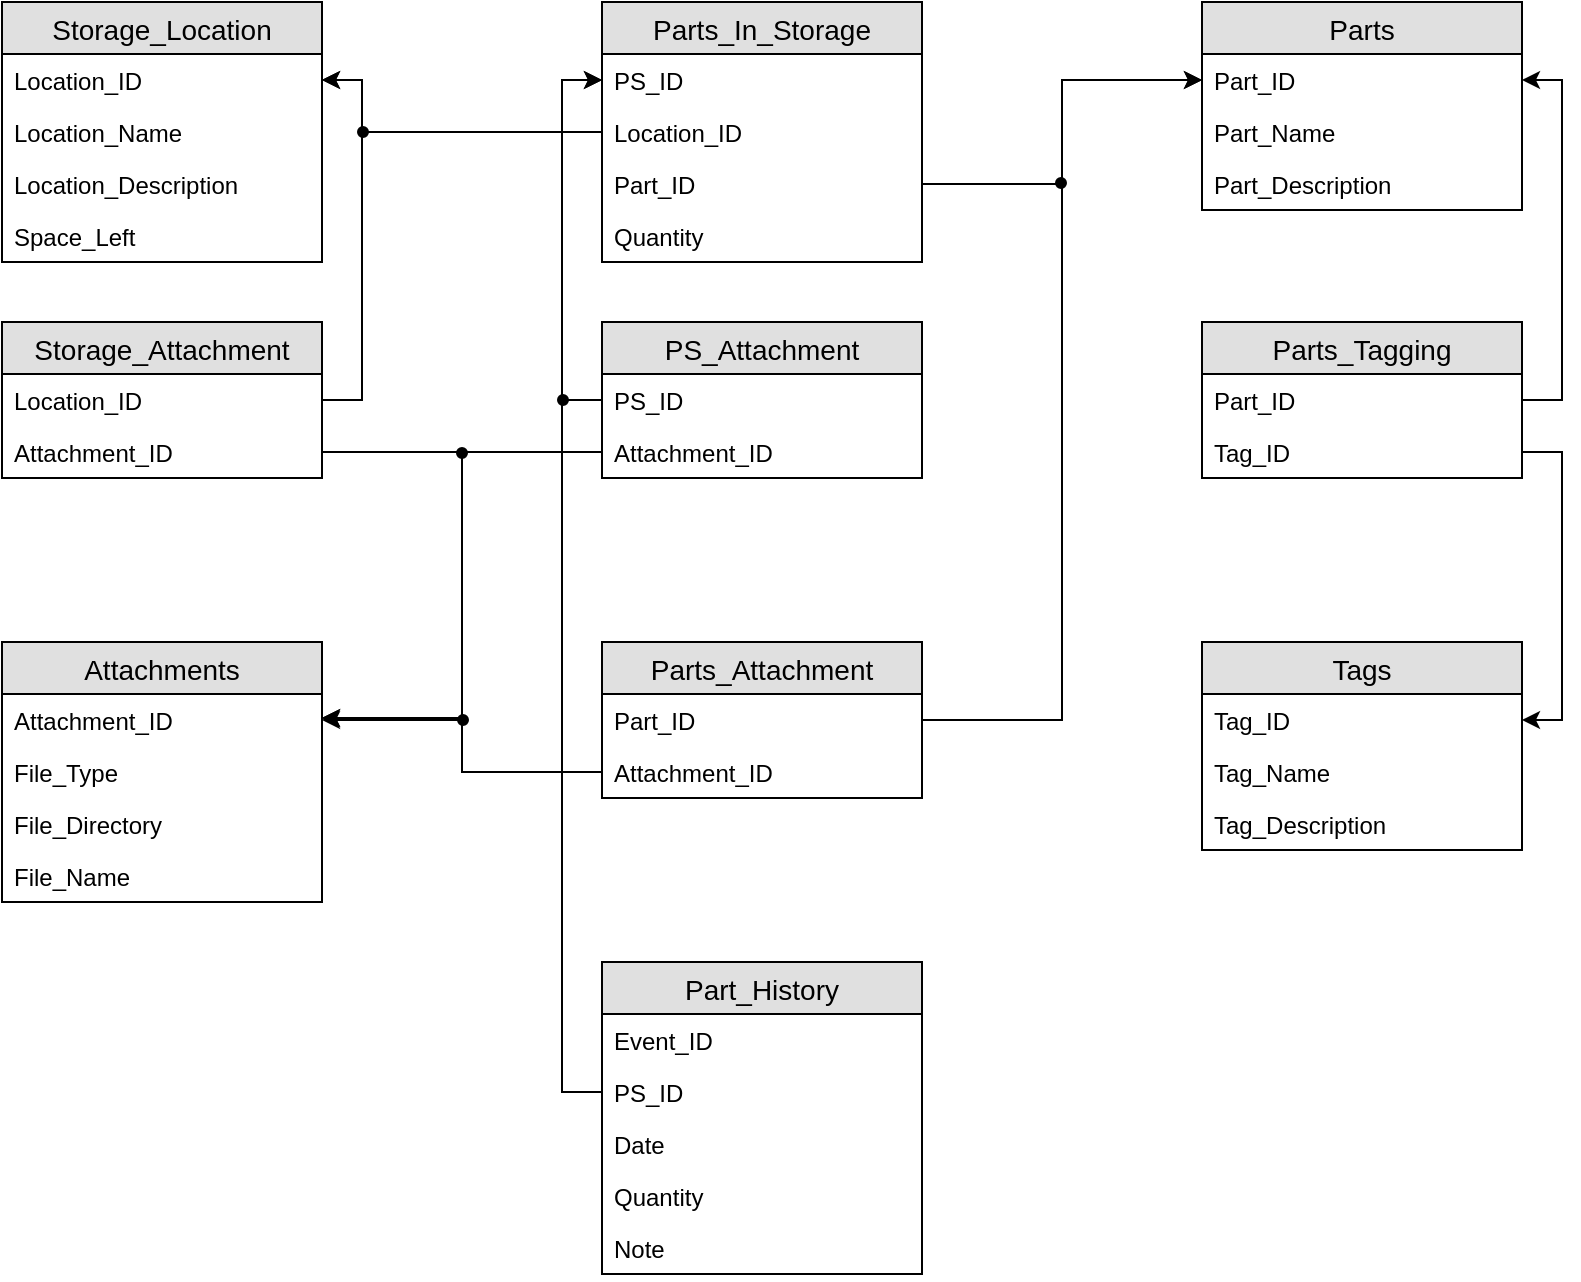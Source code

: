 <mxfile version="12.1.3" pages="1"><diagram id="gED4FX7zM7DmrtxsFxwt" name="Page-1"><mxGraphModel dx="1072" dy="737" grid="1" gridSize="10" guides="1" tooltips="1" connect="1" arrows="1" fold="1" page="1" pageScale="1" pageWidth="827" pageHeight="1169" background="none" math="0" shadow="0"><root><mxCell id="0"/><mxCell id="1" parent="0"/><mxCell id="FDHmgccu0LX4HHSl3Zi_-1" value="Parts" style="swimlane;fontStyle=0;childLayout=stackLayout;horizontal=1;startSize=26;fillColor=#e0e0e0;horizontalStack=0;resizeParent=1;resizeParentMax=0;resizeLast=0;collapsible=1;marginBottom=0;swimlaneFillColor=#ffffff;align=center;fontSize=14;" vertex="1" parent="1"><mxGeometry x="640" y="320" width="160" height="104" as="geometry"><mxRectangle x="250" y="300" width="70" height="26" as="alternateBounds"/></mxGeometry></mxCell><mxCell id="FDHmgccu0LX4HHSl3Zi_-2" value="Part_ID" style="text;strokeColor=none;fillColor=none;spacingLeft=4;spacingRight=4;overflow=hidden;rotatable=0;points=[[0,0.5],[1,0.5]];portConstraint=eastwest;fontSize=12;" vertex="1" parent="FDHmgccu0LX4HHSl3Zi_-1"><mxGeometry y="26" width="160" height="26" as="geometry"/></mxCell><mxCell id="FDHmgccu0LX4HHSl3Zi_-3" value="Part_Name" style="text;strokeColor=none;fillColor=none;spacingLeft=4;spacingRight=4;overflow=hidden;rotatable=0;points=[[0,0.5],[1,0.5]];portConstraint=eastwest;fontSize=12;" vertex="1" parent="FDHmgccu0LX4HHSl3Zi_-1"><mxGeometry y="52" width="160" height="26" as="geometry"/></mxCell><mxCell id="FDHmgccu0LX4HHSl3Zi_-4" value="Part_Description" style="text;strokeColor=none;fillColor=none;spacingLeft=4;spacingRight=4;overflow=hidden;rotatable=0;points=[[0,0.5],[1,0.5]];portConstraint=eastwest;fontSize=12;" vertex="1" parent="FDHmgccu0LX4HHSl3Zi_-1"><mxGeometry y="78" width="160" height="26" as="geometry"/></mxCell><mxCell id="FDHmgccu0LX4HHSl3Zi_-5" value="Storage_Location" style="swimlane;fontStyle=0;childLayout=stackLayout;horizontal=1;startSize=26;fillColor=#e0e0e0;horizontalStack=0;resizeParent=1;resizeParentMax=0;resizeLast=0;collapsible=1;marginBottom=0;swimlaneFillColor=#ffffff;align=center;fontSize=14;" vertex="1" parent="1"><mxGeometry x="40" y="320" width="160" height="130" as="geometry"/></mxCell><mxCell id="FDHmgccu0LX4HHSl3Zi_-6" value="Location_ID" style="text;strokeColor=none;fillColor=none;spacingLeft=4;spacingRight=4;overflow=hidden;rotatable=0;points=[[0,0.5],[1,0.5]];portConstraint=eastwest;fontSize=12;" vertex="1" parent="FDHmgccu0LX4HHSl3Zi_-5"><mxGeometry y="26" width="160" height="26" as="geometry"/></mxCell><mxCell id="FDHmgccu0LX4HHSl3Zi_-7" value="Location_Name" style="text;strokeColor=none;fillColor=none;spacingLeft=4;spacingRight=4;overflow=hidden;rotatable=0;points=[[0,0.5],[1,0.5]];portConstraint=eastwest;fontSize=12;" vertex="1" parent="FDHmgccu0LX4HHSl3Zi_-5"><mxGeometry y="52" width="160" height="26" as="geometry"/></mxCell><mxCell id="FDHmgccu0LX4HHSl3Zi_-8" value="Location_Description" style="text;strokeColor=none;fillColor=none;spacingLeft=4;spacingRight=4;overflow=hidden;rotatable=0;points=[[0,0.5],[1,0.5]];portConstraint=eastwest;fontSize=12;" vertex="1" parent="FDHmgccu0LX4HHSl3Zi_-5"><mxGeometry y="78" width="160" height="26" as="geometry"/></mxCell><mxCell id="FDHmgccu0LX4HHSl3Zi_-90" value="Space_Left" style="text;strokeColor=none;fillColor=none;spacingLeft=4;spacingRight=4;overflow=hidden;rotatable=0;points=[[0,0.5],[1,0.5]];portConstraint=eastwest;fontSize=12;" vertex="1" parent="FDHmgccu0LX4HHSl3Zi_-5"><mxGeometry y="104" width="160" height="26" as="geometry"/></mxCell><mxCell id="FDHmgccu0LX4HHSl3Zi_-9" value="Tags" style="swimlane;fontStyle=0;childLayout=stackLayout;horizontal=1;startSize=26;fillColor=#e0e0e0;horizontalStack=0;resizeParent=1;resizeParentMax=0;resizeLast=0;collapsible=1;marginBottom=0;swimlaneFillColor=#ffffff;align=center;fontSize=14;" vertex="1" parent="1"><mxGeometry x="640" y="640" width="160" height="104" as="geometry"/></mxCell><mxCell id="FDHmgccu0LX4HHSl3Zi_-10" value="Tag_ID" style="text;strokeColor=none;fillColor=none;spacingLeft=4;spacingRight=4;overflow=hidden;rotatable=0;points=[[0,0.5],[1,0.5]];portConstraint=eastwest;fontSize=12;" vertex="1" parent="FDHmgccu0LX4HHSl3Zi_-9"><mxGeometry y="26" width="160" height="26" as="geometry"/></mxCell><mxCell id="FDHmgccu0LX4HHSl3Zi_-11" value="Tag_Name" style="text;strokeColor=none;fillColor=none;spacingLeft=4;spacingRight=4;overflow=hidden;rotatable=0;points=[[0,0.5],[1,0.5]];portConstraint=eastwest;fontSize=12;" vertex="1" parent="FDHmgccu0LX4HHSl3Zi_-9"><mxGeometry y="52" width="160" height="26" as="geometry"/></mxCell><mxCell id="FDHmgccu0LX4HHSl3Zi_-12" value="Tag_Description" style="text;strokeColor=none;fillColor=none;spacingLeft=4;spacingRight=4;overflow=hidden;rotatable=0;points=[[0,0.5],[1,0.5]];portConstraint=eastwest;fontSize=12;" vertex="1" parent="FDHmgccu0LX4HHSl3Zi_-9"><mxGeometry y="78" width="160" height="26" as="geometry"/></mxCell><mxCell id="FDHmgccu0LX4HHSl3Zi_-13" value="Parts_Tagging" style="swimlane;fontStyle=0;childLayout=stackLayout;horizontal=1;startSize=26;fillColor=#e0e0e0;horizontalStack=0;resizeParent=1;resizeParentMax=0;resizeLast=0;collapsible=1;marginBottom=0;swimlaneFillColor=#ffffff;align=center;fontSize=14;" vertex="1" parent="1"><mxGeometry x="640" y="480" width="160" height="78" as="geometry"/></mxCell><mxCell id="FDHmgccu0LX4HHSl3Zi_-14" value="Part_ID" style="text;strokeColor=none;fillColor=none;spacingLeft=4;spacingRight=4;overflow=hidden;rotatable=0;points=[[0,0.5],[1,0.5]];portConstraint=eastwest;fontSize=12;" vertex="1" parent="FDHmgccu0LX4HHSl3Zi_-13"><mxGeometry y="26" width="160" height="26" as="geometry"/></mxCell><mxCell id="FDHmgccu0LX4HHSl3Zi_-15" value="Tag_ID" style="text;strokeColor=none;fillColor=none;spacingLeft=4;spacingRight=4;overflow=hidden;rotatable=0;points=[[0,0.5],[1,0.5]];portConstraint=eastwest;fontSize=12;" vertex="1" parent="FDHmgccu0LX4HHSl3Zi_-13"><mxGeometry y="52" width="160" height="26" as="geometry"/></mxCell><mxCell id="FDHmgccu0LX4HHSl3Zi_-21" value="Parts_In_Storage" style="swimlane;fontStyle=0;childLayout=stackLayout;horizontal=1;startSize=26;fillColor=#e0e0e0;horizontalStack=0;resizeParent=1;resizeParentMax=0;resizeLast=0;collapsible=1;marginBottom=0;swimlaneFillColor=#ffffff;align=center;fontSize=14;" vertex="1" parent="1"><mxGeometry x="340" y="320" width="160" height="130" as="geometry"/></mxCell><mxCell id="FDHmgccu0LX4HHSl3Zi_-65" value="PS_ID" style="text;strokeColor=none;fillColor=none;spacingLeft=4;spacingRight=4;overflow=hidden;rotatable=0;points=[[0,0.5],[1,0.5]];portConstraint=eastwest;fontSize=12;" vertex="1" parent="FDHmgccu0LX4HHSl3Zi_-21"><mxGeometry y="26" width="160" height="26" as="geometry"/></mxCell><mxCell id="FDHmgccu0LX4HHSl3Zi_-22" value="Location_ID" style="text;strokeColor=none;fillColor=none;spacingLeft=4;spacingRight=4;overflow=hidden;rotatable=0;points=[[0,0.5],[1,0.5]];portConstraint=eastwest;fontSize=12;" vertex="1" parent="FDHmgccu0LX4HHSl3Zi_-21"><mxGeometry y="52" width="160" height="26" as="geometry"/></mxCell><mxCell id="FDHmgccu0LX4HHSl3Zi_-23" value="Part_ID" style="text;strokeColor=none;fillColor=none;spacingLeft=4;spacingRight=4;overflow=hidden;rotatable=0;points=[[0,0.5],[1,0.5]];portConstraint=eastwest;fontSize=12;" vertex="1" parent="FDHmgccu0LX4HHSl3Zi_-21"><mxGeometry y="78" width="160" height="26" as="geometry"/></mxCell><mxCell id="FDHmgccu0LX4HHSl3Zi_-24" value="Quantity" style="text;strokeColor=none;fillColor=none;spacingLeft=4;spacingRight=4;overflow=hidden;rotatable=0;points=[[0,0.5],[1,0.5]];portConstraint=eastwest;fontSize=12;" vertex="1" parent="FDHmgccu0LX4HHSl3Zi_-21"><mxGeometry y="104" width="160" height="26" as="geometry"/></mxCell><mxCell id="FDHmgccu0LX4HHSl3Zi_-26" value="Attachments" style="swimlane;fontStyle=0;childLayout=stackLayout;horizontal=1;startSize=26;fillColor=#e0e0e0;horizontalStack=0;resizeParent=1;resizeParentMax=0;resizeLast=0;collapsible=1;marginBottom=0;swimlaneFillColor=#ffffff;align=center;fontSize=14;" vertex="1" parent="1"><mxGeometry x="40" y="640" width="160" height="130" as="geometry"/></mxCell><mxCell id="FDHmgccu0LX4HHSl3Zi_-27" value="Attachment_ID" style="text;strokeColor=none;fillColor=none;spacingLeft=4;spacingRight=4;overflow=hidden;rotatable=0;points=[[0,0.5],[1,0.5]];portConstraint=eastwest;fontSize=12;" vertex="1" parent="FDHmgccu0LX4HHSl3Zi_-26"><mxGeometry y="26" width="160" height="26" as="geometry"/></mxCell><object label="File_Type" id="FDHmgccu0LX4HHSl3Zi_-30"><mxCell style="text;strokeColor=none;fillColor=none;spacingLeft=4;spacingRight=4;overflow=hidden;rotatable=0;points=[[0,0.5],[1,0.5]];portConstraint=eastwest;fontSize=12;" vertex="1" parent="FDHmgccu0LX4HHSl3Zi_-26"><mxGeometry y="52" width="160" height="26" as="geometry"/></mxCell></object><mxCell id="FDHmgccu0LX4HHSl3Zi_-28" value="File_Directory" style="text;strokeColor=none;fillColor=none;spacingLeft=4;spacingRight=4;overflow=hidden;rotatable=0;points=[[0,0.5],[1,0.5]];portConstraint=eastwest;fontSize=12;" vertex="1" parent="FDHmgccu0LX4HHSl3Zi_-26"><mxGeometry y="78" width="160" height="26" as="geometry"/></mxCell><object label="File_Name" id="FDHmgccu0LX4HHSl3Zi_-29"><mxCell style="text;strokeColor=none;fillColor=none;spacingLeft=4;spacingRight=4;overflow=hidden;rotatable=0;points=[[0,0.5],[1,0.5]];portConstraint=eastwest;fontSize=12;" vertex="1" parent="FDHmgccu0LX4HHSl3Zi_-26"><mxGeometry y="104" width="160" height="26" as="geometry"/></mxCell></object><mxCell id="FDHmgccu0LX4HHSl3Zi_-31" value="Parts_Attachment" style="swimlane;fontStyle=0;childLayout=stackLayout;horizontal=1;startSize=26;fillColor=#e0e0e0;horizontalStack=0;resizeParent=1;resizeParentMax=0;resizeLast=0;collapsible=1;marginBottom=0;swimlaneFillColor=#ffffff;align=center;fontSize=14;" vertex="1" parent="1"><mxGeometry x="340" y="640" width="160" height="78" as="geometry"/></mxCell><mxCell id="FDHmgccu0LX4HHSl3Zi_-32" value="Part_ID" style="text;strokeColor=none;fillColor=none;spacingLeft=4;spacingRight=4;overflow=hidden;rotatable=0;points=[[0,0.5],[1,0.5]];portConstraint=eastwest;fontSize=12;" vertex="1" parent="FDHmgccu0LX4HHSl3Zi_-31"><mxGeometry y="26" width="160" height="26" as="geometry"/></mxCell><mxCell id="FDHmgccu0LX4HHSl3Zi_-33" value="Attachment_ID" style="text;strokeColor=none;fillColor=none;spacingLeft=4;spacingRight=4;overflow=hidden;rotatable=0;points=[[0,0.5],[1,0.5]];portConstraint=eastwest;fontSize=12;" vertex="1" parent="FDHmgccu0LX4HHSl3Zi_-31"><mxGeometry y="52" width="160" height="26" as="geometry"/></mxCell><mxCell id="FDHmgccu0LX4HHSl3Zi_-37" value="Storage_Attachment" style="swimlane;fontStyle=0;childLayout=stackLayout;horizontal=1;startSize=26;fillColor=#e0e0e0;horizontalStack=0;resizeParent=1;resizeParentMax=0;resizeLast=0;collapsible=1;marginBottom=0;swimlaneFillColor=#ffffff;align=center;fontSize=14;" vertex="1" parent="1"><mxGeometry x="40" y="480" width="160" height="78" as="geometry"/></mxCell><mxCell id="FDHmgccu0LX4HHSl3Zi_-38" value="Location_ID" style="text;strokeColor=none;fillColor=none;spacingLeft=4;spacingRight=4;overflow=hidden;rotatable=0;points=[[0,0.5],[1,0.5]];portConstraint=eastwest;fontSize=12;" vertex="1" parent="FDHmgccu0LX4HHSl3Zi_-37"><mxGeometry y="26" width="160" height="26" as="geometry"/></mxCell><mxCell id="FDHmgccu0LX4HHSl3Zi_-39" value="Attachment_ID" style="text;strokeColor=none;fillColor=none;spacingLeft=4;spacingRight=4;overflow=hidden;rotatable=0;points=[[0,0.5],[1,0.5]];portConstraint=eastwest;fontSize=12;" vertex="1" parent="FDHmgccu0LX4HHSl3Zi_-37"><mxGeometry y="52" width="160" height="26" as="geometry"/></mxCell><mxCell id="FDHmgccu0LX4HHSl3Zi_-41" style="edgeStyle=orthogonalEdgeStyle;rounded=0;orthogonalLoop=1;jettySize=auto;html=1;exitX=1;exitY=0.5;exitDx=0;exitDy=0;" edge="1" parent="1" source="FDHmgccu0LX4HHSl3Zi_-38" target="FDHmgccu0LX4HHSl3Zi_-6"><mxGeometry relative="1" as="geometry"/></mxCell><mxCell id="FDHmgccu0LX4HHSl3Zi_-42" style="edgeStyle=orthogonalEdgeStyle;rounded=0;orthogonalLoop=1;jettySize=auto;html=1;exitX=0;exitY=0.5;exitDx=0;exitDy=0;" edge="1" parent="1" source="FDHmgccu0LX4HHSl3Zi_-22" target="FDHmgccu0LX4HHSl3Zi_-6"><mxGeometry relative="1" as="geometry"><Array as="points"><mxPoint x="220" y="385"/><mxPoint x="220" y="359"/></Array></mxGeometry></mxCell><mxCell id="FDHmgccu0LX4HHSl3Zi_-52" style="edgeStyle=orthogonalEdgeStyle;rounded=0;comic=0;orthogonalLoop=1;jettySize=auto;html=1;exitX=1;exitY=0.5;exitDx=0;exitDy=0;shadow=0;strokeColor=#000000;" edge="1" parent="1" source="FDHmgccu0LX4HHSl3Zi_-39" target="FDHmgccu0LX4HHSl3Zi_-27"><mxGeometry relative="1" as="geometry"><Array as="points"><mxPoint x="270" y="545"/><mxPoint x="270" y="678"/></Array></mxGeometry></mxCell><mxCell id="FDHmgccu0LX4HHSl3Zi_-55" style="edgeStyle=orthogonalEdgeStyle;rounded=0;comic=0;orthogonalLoop=1;jettySize=auto;html=1;exitX=1;exitY=0.5;exitDx=0;exitDy=0;shadow=0;strokeColor=#000000;fontColor=#000000;" edge="1" parent="1" source="FDHmgccu0LX4HHSl3Zi_-14" target="FDHmgccu0LX4HHSl3Zi_-2"><mxGeometry relative="1" as="geometry"/></mxCell><mxCell id="FDHmgccu0LX4HHSl3Zi_-56" style="edgeStyle=orthogonalEdgeStyle;rounded=0;comic=0;orthogonalLoop=1;jettySize=auto;html=1;exitX=1;exitY=0.5;exitDx=0;exitDy=0;shadow=0;strokeColor=#000000;fontColor=#000000;" edge="1" parent="1" source="FDHmgccu0LX4HHSl3Zi_-15" target="FDHmgccu0LX4HHSl3Zi_-10"><mxGeometry relative="1" as="geometry"/></mxCell><mxCell id="FDHmgccu0LX4HHSl3Zi_-61" value="PS_Attachment" style="swimlane;fontStyle=0;childLayout=stackLayout;horizontal=1;startSize=26;fillColor=#e0e0e0;horizontalStack=0;resizeParent=1;resizeParentMax=0;resizeLast=0;collapsible=1;marginBottom=0;swimlaneFillColor=#ffffff;align=center;fontSize=14;" vertex="1" parent="1"><mxGeometry x="340" y="480" width="160" height="78" as="geometry"/></mxCell><mxCell id="FDHmgccu0LX4HHSl3Zi_-62" value="PS_ID" style="text;strokeColor=none;fillColor=none;spacingLeft=4;spacingRight=4;overflow=hidden;rotatable=0;points=[[0,0.5],[1,0.5]];portConstraint=eastwest;fontSize=12;" vertex="1" parent="FDHmgccu0LX4HHSl3Zi_-61"><mxGeometry y="26" width="160" height="26" as="geometry"/></mxCell><mxCell id="FDHmgccu0LX4HHSl3Zi_-63" value="Attachment_ID" style="text;strokeColor=none;fillColor=none;spacingLeft=4;spacingRight=4;overflow=hidden;rotatable=0;points=[[0,0.5],[1,0.5]];portConstraint=eastwest;fontSize=12;" vertex="1" parent="FDHmgccu0LX4HHSl3Zi_-61"><mxGeometry y="52" width="160" height="26" as="geometry"/></mxCell><mxCell id="FDHmgccu0LX4HHSl3Zi_-66" style="edgeStyle=orthogonalEdgeStyle;rounded=0;comic=0;orthogonalLoop=1;jettySize=auto;html=1;exitX=1;exitY=0.5;exitDx=0;exitDy=0;shadow=0;strokeColor=#000000;fontColor=#000000;" edge="1" parent="1" source="FDHmgccu0LX4HHSl3Zi_-23" target="FDHmgccu0LX4HHSl3Zi_-2"><mxGeometry relative="1" as="geometry"/></mxCell><mxCell id="FDHmgccu0LX4HHSl3Zi_-67" style="edgeStyle=orthogonalEdgeStyle;rounded=0;comic=0;orthogonalLoop=1;jettySize=auto;html=1;exitX=0;exitY=0.5;exitDx=0;exitDy=0;shadow=0;strokeColor=#000000;fontColor=#000000;" edge="1" parent="1" source="FDHmgccu0LX4HHSl3Zi_-63" target="FDHmgccu0LX4HHSl3Zi_-27"><mxGeometry relative="1" as="geometry"><Array as="points"><mxPoint x="270" y="545"/><mxPoint x="270" y="678"/></Array></mxGeometry></mxCell><mxCell id="FDHmgccu0LX4HHSl3Zi_-68" style="edgeStyle=orthogonalEdgeStyle;rounded=0;comic=0;orthogonalLoop=1;jettySize=auto;html=1;exitX=0;exitY=0.5;exitDx=0;exitDy=0;entryX=0;entryY=0.5;entryDx=0;entryDy=0;shadow=0;strokeColor=#000000;fontColor=#000000;" edge="1" parent="1" source="FDHmgccu0LX4HHSl3Zi_-62" target="FDHmgccu0LX4HHSl3Zi_-65"><mxGeometry relative="1" as="geometry"/></mxCell><mxCell id="FDHmgccu0LX4HHSl3Zi_-69" style="edgeStyle=orthogonalEdgeStyle;rounded=0;comic=0;orthogonalLoop=1;jettySize=auto;html=1;exitX=1;exitY=0.5;exitDx=0;exitDy=0;entryX=0;entryY=0.5;entryDx=0;entryDy=0;shadow=0;strokeColor=#000000;fontColor=#000000;" edge="1" parent="1" source="FDHmgccu0LX4HHSl3Zi_-32" target="FDHmgccu0LX4HHSl3Zi_-2"><mxGeometry relative="1" as="geometry"/></mxCell><mxCell id="FDHmgccu0LX4HHSl3Zi_-70" style="edgeStyle=orthogonalEdgeStyle;rounded=0;comic=0;orthogonalLoop=1;jettySize=auto;html=1;exitX=0;exitY=0.5;exitDx=0;exitDy=0;entryX=1;entryY=0.5;entryDx=0;entryDy=0;shadow=0;strokeColor=#000000;fontColor=#000000;" edge="1" parent="1" source="FDHmgccu0LX4HHSl3Zi_-33" target="FDHmgccu0LX4HHSl3Zi_-27"><mxGeometry relative="1" as="geometry"><Array as="points"><mxPoint x="270" y="705"/><mxPoint x="270" y="679"/></Array></mxGeometry></mxCell><mxCell id="FDHmgccu0LX4HHSl3Zi_-74" value="Part_History" style="swimlane;fontStyle=0;childLayout=stackLayout;horizontal=1;startSize=26;fillColor=#e0e0e0;horizontalStack=0;resizeParent=1;resizeParentMax=0;resizeLast=0;collapsible=1;marginBottom=0;swimlaneFillColor=#ffffff;align=center;fontSize=14;labelBackgroundColor=none;" vertex="1" parent="1"><mxGeometry x="340" y="800" width="160" height="156" as="geometry"/></mxCell><mxCell id="FDHmgccu0LX4HHSl3Zi_-75" value="Event_ID" style="text;strokeColor=none;fillColor=none;spacingLeft=4;spacingRight=4;overflow=hidden;rotatable=0;points=[[0,0.5],[1,0.5]];portConstraint=eastwest;fontSize=12;" vertex="1" parent="FDHmgccu0LX4HHSl3Zi_-74"><mxGeometry y="26" width="160" height="26" as="geometry"/></mxCell><mxCell id="FDHmgccu0LX4HHSl3Zi_-80" value="PS_ID" style="text;strokeColor=none;fillColor=none;spacingLeft=4;spacingRight=4;overflow=hidden;rotatable=0;points=[[0,0.5],[1,0.5]];portConstraint=eastwest;fontSize=12;" vertex="1" parent="FDHmgccu0LX4HHSl3Zi_-74"><mxGeometry y="52" width="160" height="26" as="geometry"/></mxCell><mxCell id="FDHmgccu0LX4HHSl3Zi_-76" value="Date" style="text;strokeColor=none;fillColor=none;spacingLeft=4;spacingRight=4;overflow=hidden;rotatable=0;points=[[0,0.5],[1,0.5]];portConstraint=eastwest;fontSize=12;" vertex="1" parent="FDHmgccu0LX4HHSl3Zi_-74"><mxGeometry y="78" width="160" height="26" as="geometry"/></mxCell><mxCell id="FDHmgccu0LX4HHSl3Zi_-77" value="Quantity" style="text;strokeColor=none;fillColor=none;spacingLeft=4;spacingRight=4;overflow=hidden;rotatable=0;points=[[0,0.5],[1,0.5]];portConstraint=eastwest;fontSize=12;" vertex="1" parent="FDHmgccu0LX4HHSl3Zi_-74"><mxGeometry y="104" width="160" height="26" as="geometry"/></mxCell><mxCell id="FDHmgccu0LX4HHSl3Zi_-79" value="Note" style="text;strokeColor=none;fillColor=none;spacingLeft=4;spacingRight=4;overflow=hidden;rotatable=0;points=[[0,0.5],[1,0.5]];portConstraint=eastwest;fontSize=12;" vertex="1" parent="FDHmgccu0LX4HHSl3Zi_-74"><mxGeometry y="130" width="160" height="26" as="geometry"/></mxCell><mxCell id="FDHmgccu0LX4HHSl3Zi_-81" style="edgeStyle=orthogonalEdgeStyle;rounded=0;comic=0;orthogonalLoop=1;jettySize=auto;html=1;exitX=0;exitY=0.5;exitDx=0;exitDy=0;entryX=0;entryY=0.5;entryDx=0;entryDy=0;shadow=0;strokeColor=#000000;fontColor=#000000;" edge="1" parent="1" source="FDHmgccu0LX4HHSl3Zi_-80" target="FDHmgccu0LX4HHSl3Zi_-65"><mxGeometry relative="1" as="geometry"/></mxCell><mxCell id="FDHmgccu0LX4HHSl3Zi_-82" value="" style="ellipse;whiteSpace=wrap;html=1;labelBackgroundColor=none;fillColor=#000000;gradientColor=none;fontColor=#000000;" vertex="1" parent="1"><mxGeometry x="567" y="408" width="5" height="5" as="geometry"/></mxCell><mxCell id="FDHmgccu0LX4HHSl3Zi_-83" value="" style="ellipse;whiteSpace=wrap;html=1;labelBackgroundColor=none;fillColor=#000000;gradientColor=none;fontColor=#000000;" vertex="1" parent="1"><mxGeometry x="268" y="676.5" width="5" height="5" as="geometry"/></mxCell><mxCell id="FDHmgccu0LX4HHSl3Zi_-86" value="" style="ellipse;whiteSpace=wrap;html=1;labelBackgroundColor=none;fillColor=#000000;gradientColor=none;fontColor=#000000;" vertex="1" parent="1"><mxGeometry x="267.5" y="543" width="5" height="5" as="geometry"/></mxCell><mxCell id="FDHmgccu0LX4HHSl3Zi_-87" value="" style="ellipse;whiteSpace=wrap;html=1;labelBackgroundColor=none;fillColor=#000000;gradientColor=none;fontColor=#000000;" vertex="1" parent="1"><mxGeometry x="318" y="516.5" width="5" height="5" as="geometry"/></mxCell><mxCell id="FDHmgccu0LX4HHSl3Zi_-88" value="" style="ellipse;whiteSpace=wrap;html=1;labelBackgroundColor=none;fillColor=#000000;gradientColor=none;fontColor=#000000;" vertex="1" parent="1"><mxGeometry x="218" y="382.5" width="5" height="5" as="geometry"/></mxCell></root></mxGraphModel></diagram></mxfile>